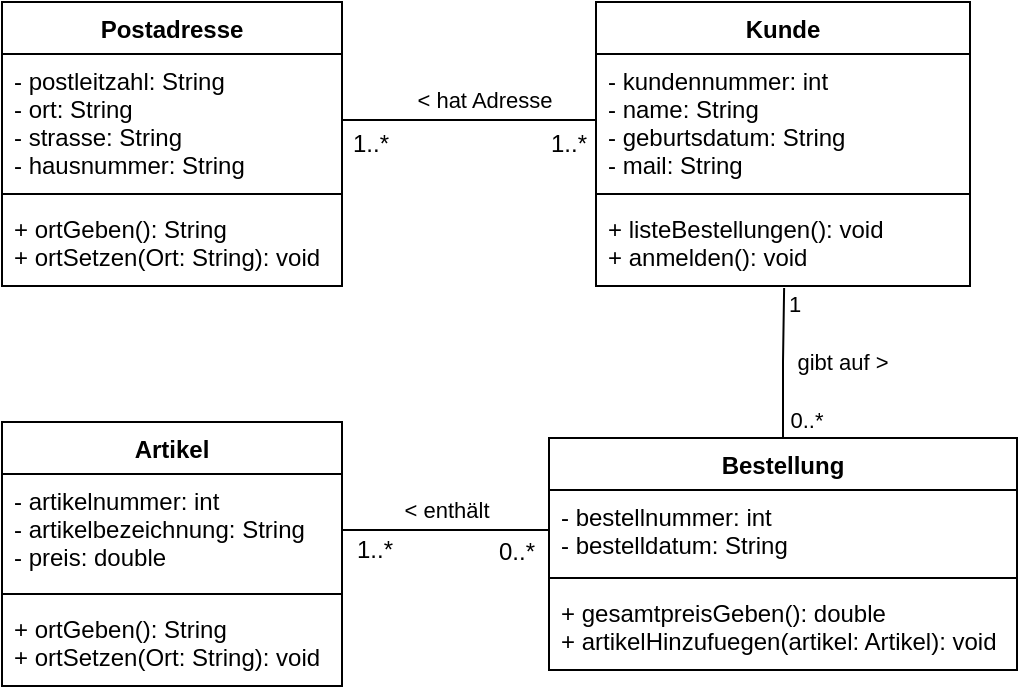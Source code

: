 <mxfile version="17.2.4" type="github">
  <diagram id="v67bSw7ZatRE_86MAtf1" name="Page-1">
    <mxGraphModel dx="946" dy="620" grid="0" gridSize="10" guides="1" tooltips="1" connect="1" arrows="1" fold="1" page="1" pageScale="1" pageWidth="1169" pageHeight="827" math="0" shadow="0">
      <root>
        <mxCell id="0" />
        <mxCell id="1" parent="0" />
        <mxCell id="U1U2VdM5WRJjilBNAxoA-1" value="Postadresse" style="swimlane;fontStyle=1;align=center;verticalAlign=top;childLayout=stackLayout;horizontal=1;startSize=26;horizontalStack=0;resizeParent=1;resizeParentMax=0;resizeLast=0;collapsible=1;marginBottom=0;" vertex="1" parent="1">
          <mxGeometry x="219" y="167" width="170" height="142" as="geometry" />
        </mxCell>
        <mxCell id="U1U2VdM5WRJjilBNAxoA-2" value="- postleitzahl: String&#xa;- ort: String&#xa;- strasse: String&#xa;- hausnummer: String" style="text;strokeColor=none;fillColor=none;align=left;verticalAlign=top;spacingLeft=4;spacingRight=4;overflow=hidden;rotatable=0;points=[[0,0.5],[1,0.5]];portConstraint=eastwest;" vertex="1" parent="U1U2VdM5WRJjilBNAxoA-1">
          <mxGeometry y="26" width="170" height="66" as="geometry" />
        </mxCell>
        <mxCell id="U1U2VdM5WRJjilBNAxoA-3" value="" style="line;strokeWidth=1;fillColor=none;align=left;verticalAlign=middle;spacingTop=-1;spacingLeft=3;spacingRight=3;rotatable=0;labelPosition=right;points=[];portConstraint=eastwest;" vertex="1" parent="U1U2VdM5WRJjilBNAxoA-1">
          <mxGeometry y="92" width="170" height="8" as="geometry" />
        </mxCell>
        <mxCell id="U1U2VdM5WRJjilBNAxoA-4" value="+ ortGeben(): String&#xa;+ ortSetzen(Ort: String): void" style="text;strokeColor=none;fillColor=none;align=left;verticalAlign=top;spacingLeft=4;spacingRight=4;overflow=hidden;rotatable=0;points=[[0,0.5],[1,0.5]];portConstraint=eastwest;" vertex="1" parent="U1U2VdM5WRJjilBNAxoA-1">
          <mxGeometry y="100" width="170" height="42" as="geometry" />
        </mxCell>
        <mxCell id="U1U2VdM5WRJjilBNAxoA-5" value="Kunde" style="swimlane;fontStyle=1;align=center;verticalAlign=top;childLayout=stackLayout;horizontal=1;startSize=26;horizontalStack=0;resizeParent=1;resizeParentMax=0;resizeLast=0;collapsible=1;marginBottom=0;" vertex="1" parent="1">
          <mxGeometry x="516" y="167" width="187" height="142" as="geometry" />
        </mxCell>
        <mxCell id="U1U2VdM5WRJjilBNAxoA-6" value="- kundennummer: int&#xa;- name: String&#xa;- geburtsdatum: String&#xa;- mail: String" style="text;strokeColor=none;fillColor=none;align=left;verticalAlign=top;spacingLeft=4;spacingRight=4;overflow=hidden;rotatable=0;points=[[0,0.5],[1,0.5]];portConstraint=eastwest;" vertex="1" parent="U1U2VdM5WRJjilBNAxoA-5">
          <mxGeometry y="26" width="187" height="66" as="geometry" />
        </mxCell>
        <mxCell id="U1U2VdM5WRJjilBNAxoA-7" value="" style="line;strokeWidth=1;fillColor=none;align=left;verticalAlign=middle;spacingTop=-1;spacingLeft=3;spacingRight=3;rotatable=0;labelPosition=right;points=[];portConstraint=eastwest;" vertex="1" parent="U1U2VdM5WRJjilBNAxoA-5">
          <mxGeometry y="92" width="187" height="8" as="geometry" />
        </mxCell>
        <mxCell id="U1U2VdM5WRJjilBNAxoA-8" value="+ listeBestellungen(): void&#xa;+ anmelden(): void" style="text;strokeColor=none;fillColor=none;align=left;verticalAlign=top;spacingLeft=4;spacingRight=4;overflow=hidden;rotatable=0;points=[[0,0.5],[1,0.5]];portConstraint=eastwest;" vertex="1" parent="U1U2VdM5WRJjilBNAxoA-5">
          <mxGeometry y="100" width="187" height="42" as="geometry" />
        </mxCell>
        <mxCell id="U1U2VdM5WRJjilBNAxoA-10" style="edgeStyle=orthogonalEdgeStyle;rounded=0;orthogonalLoop=1;jettySize=auto;html=1;exitX=0;exitY=0.5;exitDx=0;exitDy=0;entryX=1;entryY=0.5;entryDx=0;entryDy=0;endArrow=none;endFill=0;" edge="1" parent="1" source="U1U2VdM5WRJjilBNAxoA-6" target="U1U2VdM5WRJjilBNAxoA-2">
          <mxGeometry relative="1" as="geometry" />
        </mxCell>
        <mxCell id="U1U2VdM5WRJjilBNAxoA-11" value="&amp;lt; hat Adresse" style="edgeLabel;html=1;align=center;verticalAlign=middle;resizable=0;points=[];" vertex="1" connectable="0" parent="U1U2VdM5WRJjilBNAxoA-10">
          <mxGeometry x="-0.458" y="-1" relative="1" as="geometry">
            <mxPoint x="-22" y="-9" as="offset" />
          </mxGeometry>
        </mxCell>
        <mxCell id="U1U2VdM5WRJjilBNAxoA-12" value="1..*" style="text;html=1;align=center;verticalAlign=middle;resizable=0;points=[];autosize=1;strokeColor=none;fillColor=none;" vertex="1" parent="1">
          <mxGeometry x="488" y="229" width="28" height="18" as="geometry" />
        </mxCell>
        <mxCell id="U1U2VdM5WRJjilBNAxoA-17" value="1..*" style="text;html=1;align=center;verticalAlign=middle;resizable=0;points=[];autosize=1;strokeColor=none;fillColor=none;" vertex="1" parent="1">
          <mxGeometry x="389" y="229" width="28" height="18" as="geometry" />
        </mxCell>
        <mxCell id="U1U2VdM5WRJjilBNAxoA-23" style="edgeStyle=orthogonalEdgeStyle;rounded=0;orthogonalLoop=1;jettySize=auto;html=1;exitX=0.5;exitY=0;exitDx=0;exitDy=0;entryX=0.503;entryY=1.024;entryDx=0;entryDy=0;entryPerimeter=0;endArrow=none;endFill=0;" edge="1" parent="1" source="U1U2VdM5WRJjilBNAxoA-18" target="U1U2VdM5WRJjilBNAxoA-8">
          <mxGeometry relative="1" as="geometry" />
        </mxCell>
        <mxCell id="U1U2VdM5WRJjilBNAxoA-24" value="gibt auf &amp;gt;" style="edgeLabel;html=1;align=center;verticalAlign=middle;resizable=0;points=[];" vertex="1" connectable="0" parent="U1U2VdM5WRJjilBNAxoA-23">
          <mxGeometry x="-0.048" y="-1" relative="1" as="geometry">
            <mxPoint x="28" y="-2" as="offset" />
          </mxGeometry>
        </mxCell>
        <mxCell id="U1U2VdM5WRJjilBNAxoA-25" value="1" style="edgeLabel;html=1;align=center;verticalAlign=middle;resizable=0;points=[];" vertex="1" connectable="0" parent="U1U2VdM5WRJjilBNAxoA-23">
          <mxGeometry x="0.63" y="-2" relative="1" as="geometry">
            <mxPoint x="3" y="-6" as="offset" />
          </mxGeometry>
        </mxCell>
        <mxCell id="U1U2VdM5WRJjilBNAxoA-18" value="Bestellung" style="swimlane;fontStyle=1;align=center;verticalAlign=top;childLayout=stackLayout;horizontal=1;startSize=26;horizontalStack=0;resizeParent=1;resizeParentMax=0;resizeLast=0;collapsible=1;marginBottom=0;" vertex="1" parent="1">
          <mxGeometry x="492.5" y="385" width="234" height="116" as="geometry" />
        </mxCell>
        <mxCell id="U1U2VdM5WRJjilBNAxoA-19" value="- bestellnummer: int&#xa;- bestelldatum: String&#xa;" style="text;strokeColor=none;fillColor=none;align=left;verticalAlign=top;spacingLeft=4;spacingRight=4;overflow=hidden;rotatable=0;points=[[0,0.5],[1,0.5]];portConstraint=eastwest;" vertex="1" parent="U1U2VdM5WRJjilBNAxoA-18">
          <mxGeometry y="26" width="234" height="40" as="geometry" />
        </mxCell>
        <mxCell id="U1U2VdM5WRJjilBNAxoA-20" value="" style="line;strokeWidth=1;fillColor=none;align=left;verticalAlign=middle;spacingTop=-1;spacingLeft=3;spacingRight=3;rotatable=0;labelPosition=right;points=[];portConstraint=eastwest;" vertex="1" parent="U1U2VdM5WRJjilBNAxoA-18">
          <mxGeometry y="66" width="234" height="8" as="geometry" />
        </mxCell>
        <mxCell id="U1U2VdM5WRJjilBNAxoA-21" value="+ gesamtpreisGeben(): double&#xa;+ artikelHinzufuegen(artikel: Artikel): void" style="text;strokeColor=none;fillColor=none;align=left;verticalAlign=top;spacingLeft=4;spacingRight=4;overflow=hidden;rotatable=0;points=[[0,0.5],[1,0.5]];portConstraint=eastwest;" vertex="1" parent="U1U2VdM5WRJjilBNAxoA-18">
          <mxGeometry y="74" width="234" height="42" as="geometry" />
        </mxCell>
        <mxCell id="U1U2VdM5WRJjilBNAxoA-26" value="0..*" style="edgeLabel;html=1;align=center;verticalAlign=middle;resizable=0;points=[];" vertex="1" connectable="0" parent="1">
          <mxGeometry x="615.075" y="329.598" as="geometry">
            <mxPoint x="6" y="46" as="offset" />
          </mxGeometry>
        </mxCell>
        <mxCell id="U1U2VdM5WRJjilBNAxoA-27" value="Artikel" style="swimlane;fontStyle=1;align=center;verticalAlign=top;childLayout=stackLayout;horizontal=1;startSize=26;horizontalStack=0;resizeParent=1;resizeParentMax=0;resizeLast=0;collapsible=1;marginBottom=0;" vertex="1" parent="1">
          <mxGeometry x="219" y="377" width="170" height="132" as="geometry" />
        </mxCell>
        <mxCell id="U1U2VdM5WRJjilBNAxoA-28" value="- artikelnummer: int&#xa;- artikelbezeichnung: String&#xa;- preis: double" style="text;strokeColor=none;fillColor=none;align=left;verticalAlign=top;spacingLeft=4;spacingRight=4;overflow=hidden;rotatable=0;points=[[0,0.5],[1,0.5]];portConstraint=eastwest;" vertex="1" parent="U1U2VdM5WRJjilBNAxoA-27">
          <mxGeometry y="26" width="170" height="56" as="geometry" />
        </mxCell>
        <mxCell id="U1U2VdM5WRJjilBNAxoA-29" value="" style="line;strokeWidth=1;fillColor=none;align=left;verticalAlign=middle;spacingTop=-1;spacingLeft=3;spacingRight=3;rotatable=0;labelPosition=right;points=[];portConstraint=eastwest;" vertex="1" parent="U1U2VdM5WRJjilBNAxoA-27">
          <mxGeometry y="82" width="170" height="8" as="geometry" />
        </mxCell>
        <mxCell id="U1U2VdM5WRJjilBNAxoA-30" value="+ ortGeben(): String&#xa;+ ortSetzen(Ort: String): void" style="text;strokeColor=none;fillColor=none;align=left;verticalAlign=top;spacingLeft=4;spacingRight=4;overflow=hidden;rotatable=0;points=[[0,0.5],[1,0.5]];portConstraint=eastwest;" vertex="1" parent="U1U2VdM5WRJjilBNAxoA-27">
          <mxGeometry y="90" width="170" height="42" as="geometry" />
        </mxCell>
        <mxCell id="U1U2VdM5WRJjilBNAxoA-31" style="edgeStyle=orthogonalEdgeStyle;rounded=0;orthogonalLoop=1;jettySize=auto;html=1;exitX=1;exitY=0.5;exitDx=0;exitDy=0;entryX=0;entryY=0.5;entryDx=0;entryDy=0;endArrow=none;endFill=0;" edge="1" parent="1" source="U1U2VdM5WRJjilBNAxoA-28" target="U1U2VdM5WRJjilBNAxoA-19">
          <mxGeometry relative="1" as="geometry" />
        </mxCell>
        <mxCell id="U1U2VdM5WRJjilBNAxoA-32" value="&amp;lt; enthält" style="edgeLabel;html=1;align=center;verticalAlign=middle;resizable=0;points=[];" vertex="1" connectable="0" parent="U1U2VdM5WRJjilBNAxoA-31">
          <mxGeometry x="0.024" relative="1" as="geometry">
            <mxPoint x="-1" y="-10" as="offset" />
          </mxGeometry>
        </mxCell>
        <mxCell id="U1U2VdM5WRJjilBNAxoA-33" value="1..*" style="text;html=1;align=center;verticalAlign=middle;resizable=0;points=[];autosize=1;strokeColor=none;fillColor=none;" vertex="1" parent="1">
          <mxGeometry x="391" y="432" width="28" height="18" as="geometry" />
        </mxCell>
        <mxCell id="U1U2VdM5WRJjilBNAxoA-34" value="0..*" style="text;html=1;align=center;verticalAlign=middle;resizable=0;points=[];autosize=1;strokeColor=none;fillColor=none;" vertex="1" parent="1">
          <mxGeometry x="462" y="433" width="28" height="18" as="geometry" />
        </mxCell>
      </root>
    </mxGraphModel>
  </diagram>
</mxfile>
